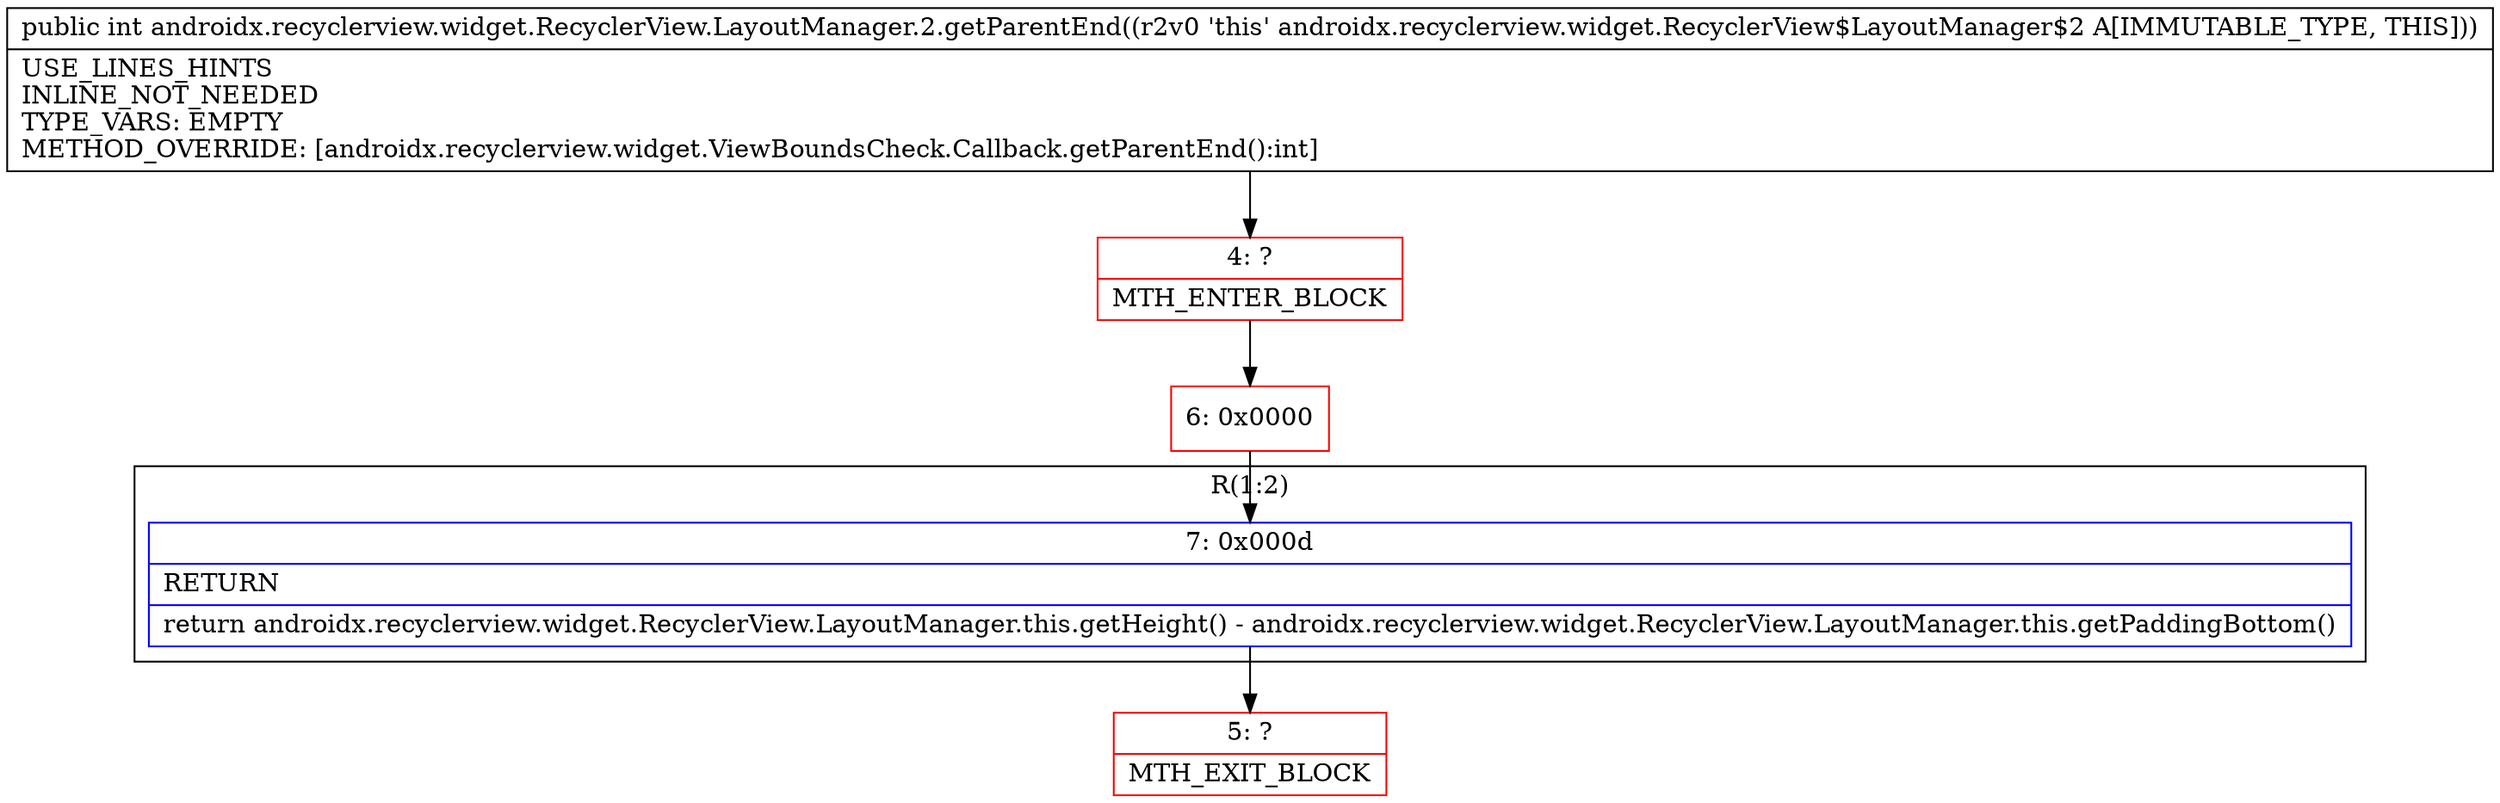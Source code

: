 digraph "CFG forandroidx.recyclerview.widget.RecyclerView.LayoutManager.2.getParentEnd()I" {
subgraph cluster_Region_1206294056 {
label = "R(1:2)";
node [shape=record,color=blue];
Node_7 [shape=record,label="{7\:\ 0x000d|RETURN\l|return androidx.recyclerview.widget.RecyclerView.LayoutManager.this.getHeight() \- androidx.recyclerview.widget.RecyclerView.LayoutManager.this.getPaddingBottom()\l}"];
}
Node_4 [shape=record,color=red,label="{4\:\ ?|MTH_ENTER_BLOCK\l}"];
Node_6 [shape=record,color=red,label="{6\:\ 0x0000}"];
Node_5 [shape=record,color=red,label="{5\:\ ?|MTH_EXIT_BLOCK\l}"];
MethodNode[shape=record,label="{public int androidx.recyclerview.widget.RecyclerView.LayoutManager.2.getParentEnd((r2v0 'this' androidx.recyclerview.widget.RecyclerView$LayoutManager$2 A[IMMUTABLE_TYPE, THIS]))  | USE_LINES_HINTS\lINLINE_NOT_NEEDED\lTYPE_VARS: EMPTY\lMETHOD_OVERRIDE: [androidx.recyclerview.widget.ViewBoundsCheck.Callback.getParentEnd():int]\l}"];
MethodNode -> Node_4;Node_7 -> Node_5;
Node_4 -> Node_6;
Node_6 -> Node_7;
}

